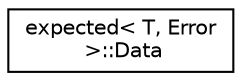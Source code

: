 digraph "Graphical Class Hierarchy"
{
  edge [fontname="Helvetica",fontsize="10",labelfontname="Helvetica",labelfontsize="10"];
  node [fontname="Helvetica",fontsize="10",shape=record];
  rankdir="LR";
  Node0 [label="expected\< T, Error\l \>::Data",height=0.2,width=0.4,color="black", fillcolor="white", style="filled",URL="$structexpected_1_1_data.html"];
}
